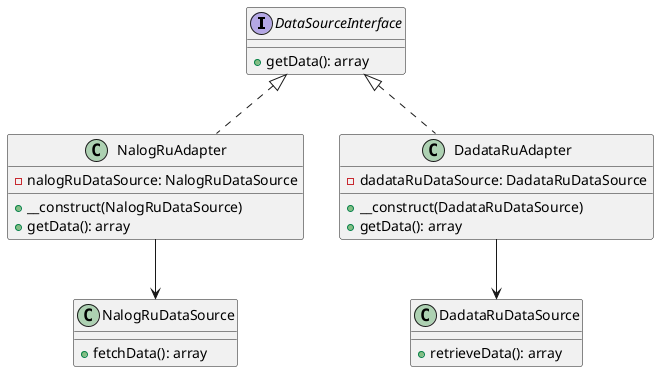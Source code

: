 @startuml
interface DataSourceInterface {
    +getData(): array
}

class NalogRuDataSource {
    +fetchData(): array
}

class DadataRuDataSource {
    +retrieveData(): array
}

class NalogRuAdapter {
    -nalogRuDataSource: NalogRuDataSource
    +__construct(NalogRuDataSource)
    +getData(): array
}

class DadataRuAdapter {
    -dadataRuDataSource: DadataRuDataSource
    +__construct(DadataRuDataSource)
    +getData(): array
}

DataSourceInterface <|.. NalogRuAdapter
DataSourceInterface <|.. DadataRuAdapter

NalogRuAdapter --> NalogRuDataSource
DadataRuAdapter --> DadataRuDataSource
@enduml
